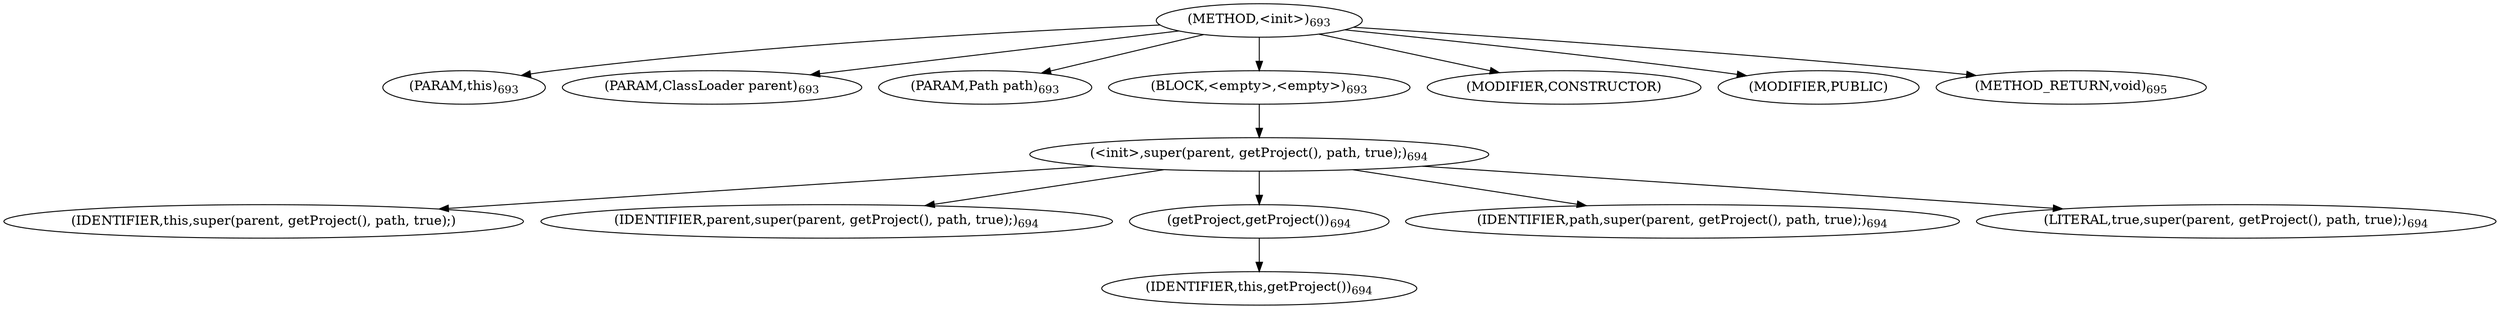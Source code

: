 digraph "&lt;init&gt;" {  
"1165" [label = <(METHOD,&lt;init&gt;)<SUB>693</SUB>> ]
"71" [label = <(PARAM,this)<SUB>693</SUB>> ]
"1166" [label = <(PARAM,ClassLoader parent)<SUB>693</SUB>> ]
"1167" [label = <(PARAM,Path path)<SUB>693</SUB>> ]
"1168" [label = <(BLOCK,&lt;empty&gt;,&lt;empty&gt;)<SUB>693</SUB>> ]
"1169" [label = <(&lt;init&gt;,super(parent, getProject(), path, true);)<SUB>694</SUB>> ]
"72" [label = <(IDENTIFIER,this,super(parent, getProject(), path, true);)> ]
"1170" [label = <(IDENTIFIER,parent,super(parent, getProject(), path, true);)<SUB>694</SUB>> ]
"1171" [label = <(getProject,getProject())<SUB>694</SUB>> ]
"70" [label = <(IDENTIFIER,this,getProject())<SUB>694</SUB>> ]
"1172" [label = <(IDENTIFIER,path,super(parent, getProject(), path, true);)<SUB>694</SUB>> ]
"1173" [label = <(LITERAL,true,super(parent, getProject(), path, true);)<SUB>694</SUB>> ]
"1174" [label = <(MODIFIER,CONSTRUCTOR)> ]
"1175" [label = <(MODIFIER,PUBLIC)> ]
"1176" [label = <(METHOD_RETURN,void)<SUB>695</SUB>> ]
  "1165" -> "71" 
  "1165" -> "1166" 
  "1165" -> "1167" 
  "1165" -> "1168" 
  "1165" -> "1174" 
  "1165" -> "1175" 
  "1165" -> "1176" 
  "1168" -> "1169" 
  "1169" -> "72" 
  "1169" -> "1170" 
  "1169" -> "1171" 
  "1169" -> "1172" 
  "1169" -> "1173" 
  "1171" -> "70" 
}
